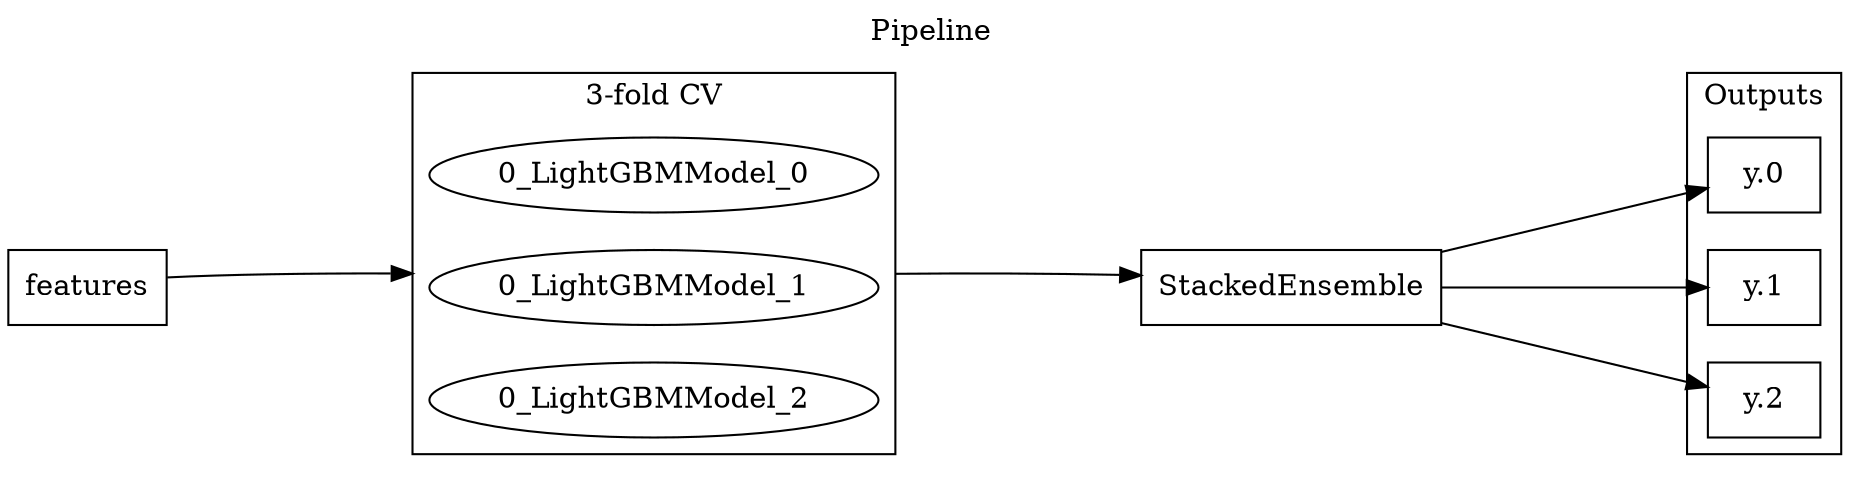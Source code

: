 digraph {
  graph[ranksep="1.75"]
  compound=true;
  rankdir="LR";
  labelloc="t";
  label="Pipeline";
  node_0 [shape=box, label="features"];
  node_4 [shape=box, label="StackedEnsemble"];
  subgraph cluster_cv_0 {
    label="3-fold CV";
    node_5 [shape=ellipse, label="0_LightGBMModel_0"];
    node_6 [shape=ellipse, label="0_LightGBMModel_1"];
    node_7 [shape=ellipse, label="0_LightGBMModel_2"];
  }
  node_0 -> node_5[style=invis];
  node_5 -> node_4[style=invis];
  node_0 -> node_6[style=invis];
  node_6 -> node_4[style=invis];
  node_0 -> node_7[style=invis];
  node_7 -> node_4[style=invis];
  node_0 -> node_6[lhead="cluster_cv_0"];
  node_6 -> node_4[ltail="cluster_cv_0"] ;
  subgraph cluster_output {
    label="Outputs";
    node_1 [shape=box, label="y.0"];
    node_2 [shape=box, label="y.1"];
    node_3 [shape=box, label="y.2"];
  }
  node_4 -> node_1;
  node_4 -> node_2;
  node_4 -> node_3;
}
